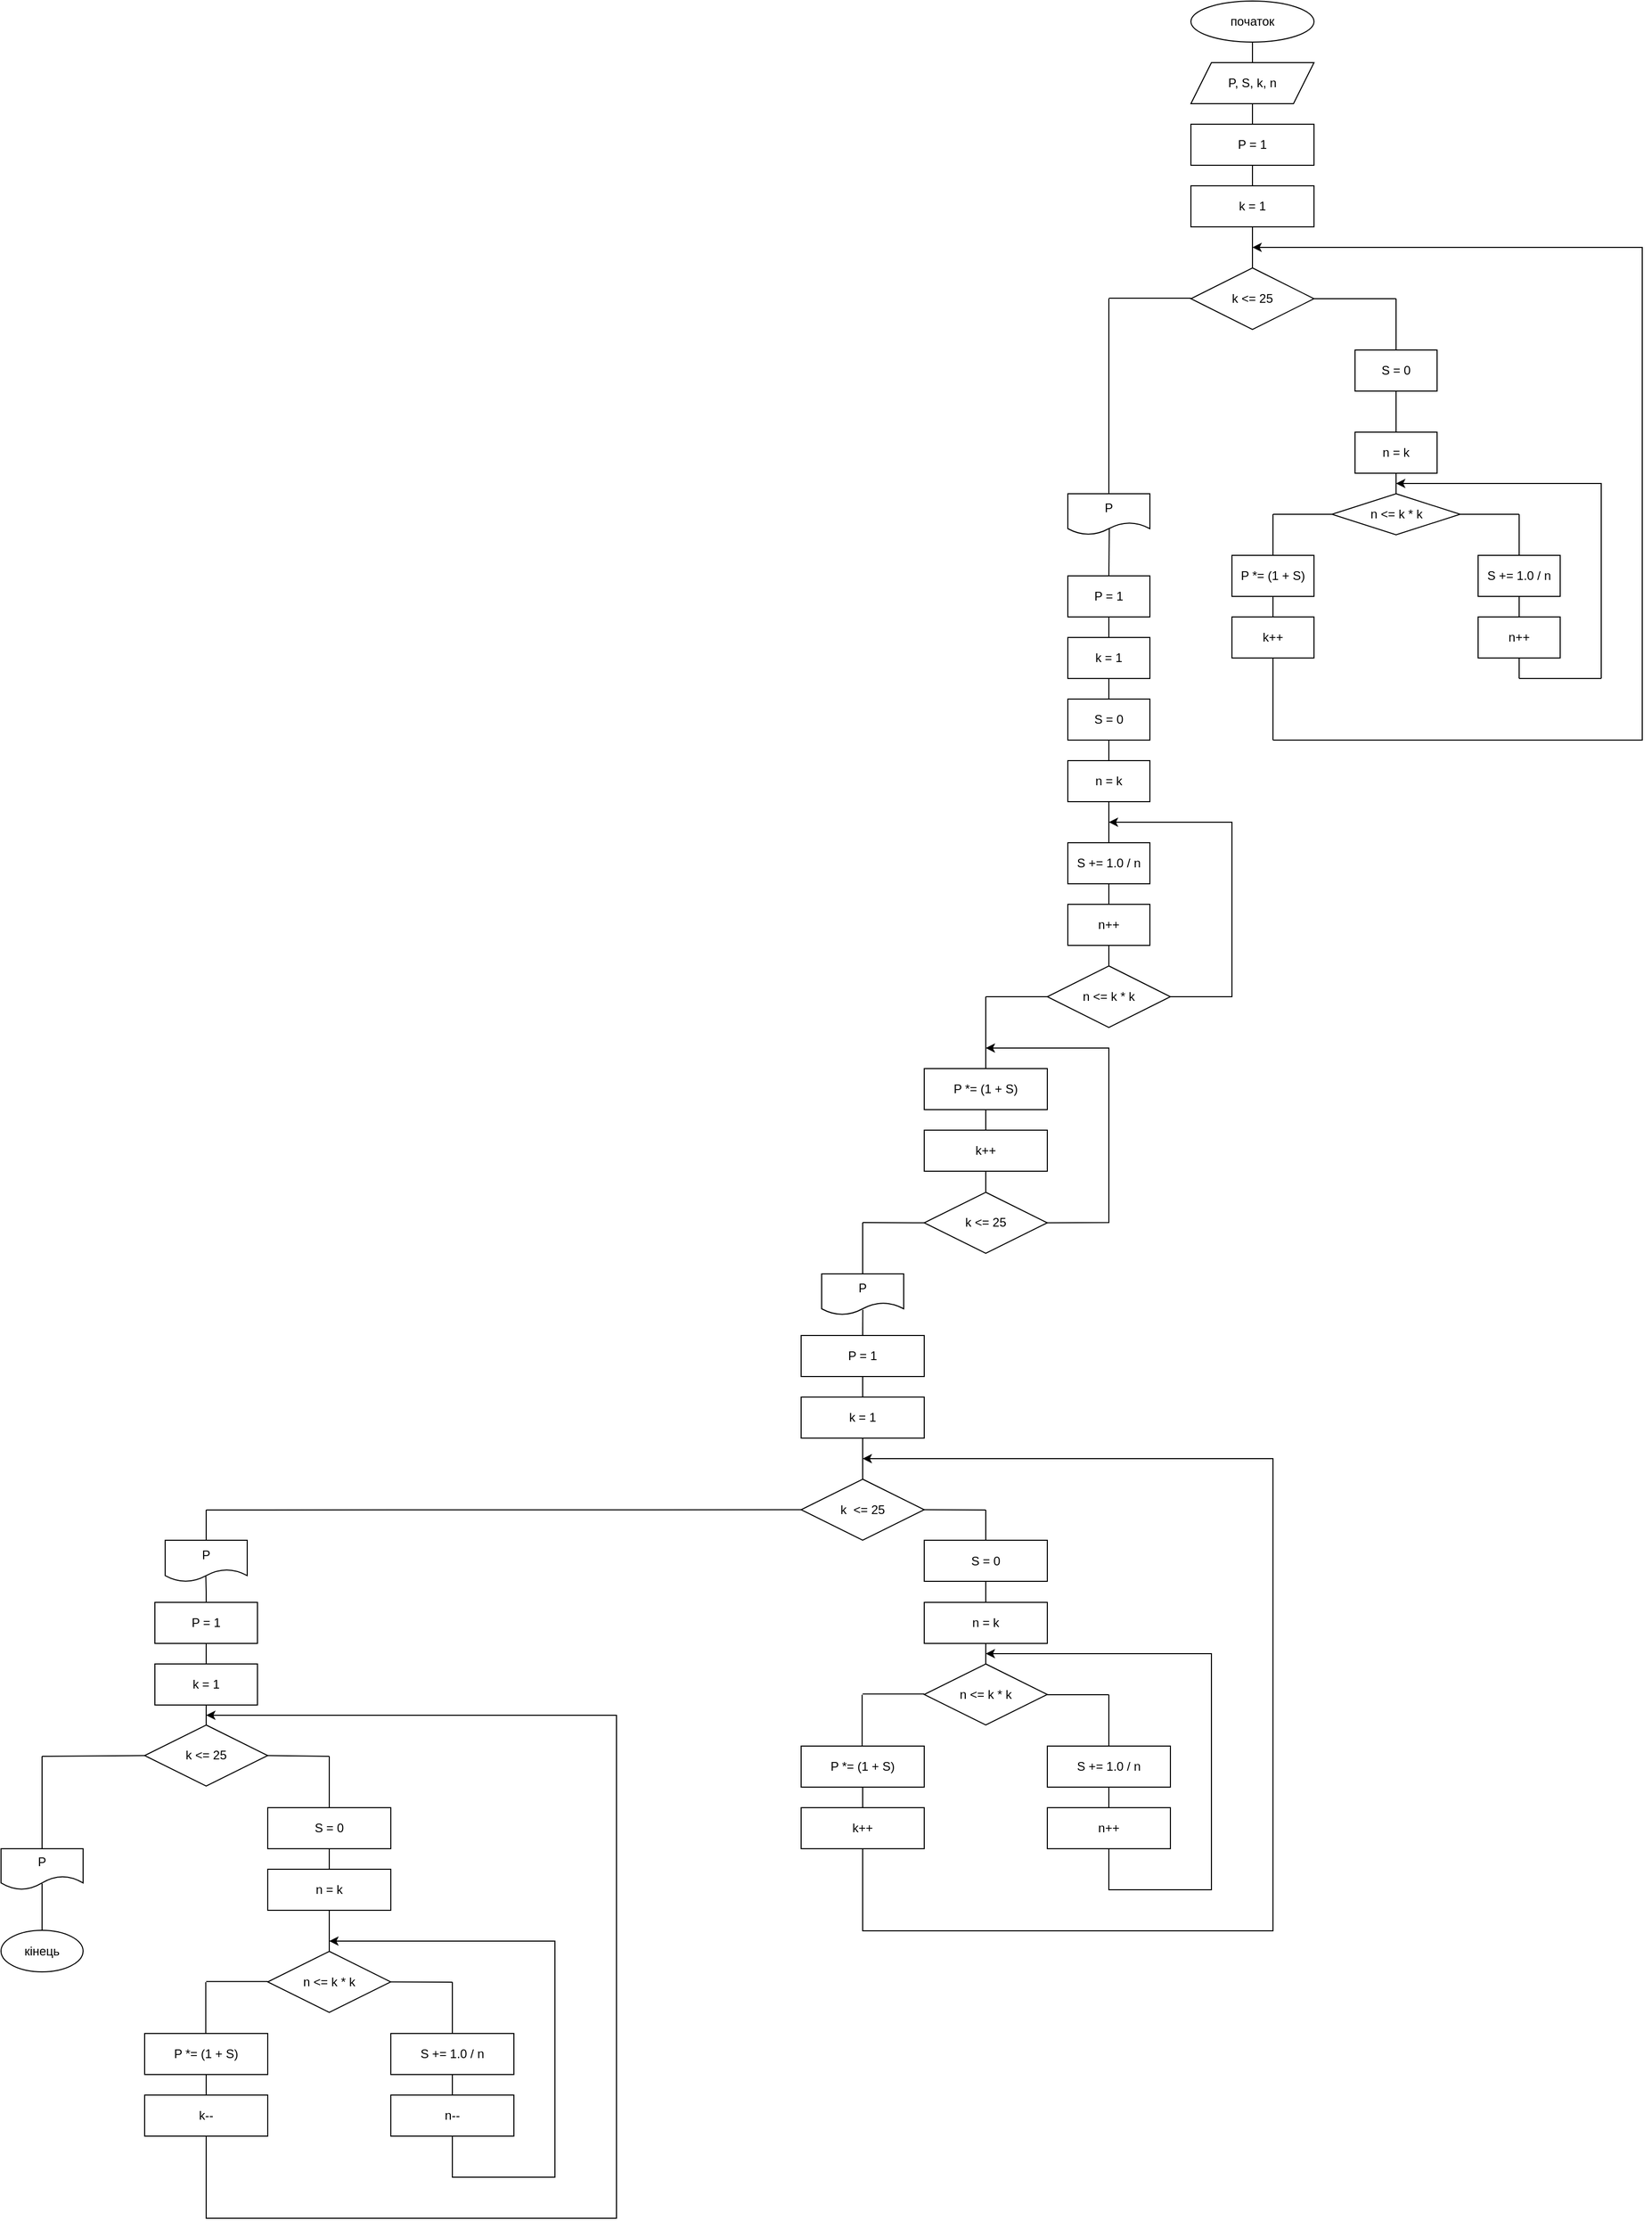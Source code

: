 <mxfile version="28.2.7">
  <diagram name="Сторінка-1" id="v0UHBk3bguWU-5nXkm_I">
    <mxGraphModel dx="3629" dy="1126" grid="1" gridSize="10" guides="1" tooltips="1" connect="1" arrows="1" fold="1" page="1" pageScale="1" pageWidth="1169" pageHeight="827" math="0" shadow="0">
      <root>
        <mxCell id="0" />
        <mxCell id="1" parent="0" />
        <mxCell id="T213ykVr_eoomQG6XMBW-1" value="початок" style="ellipse;whiteSpace=wrap;html=1;" parent="1" vertex="1">
          <mxGeometry x="280" y="40" width="120" height="40" as="geometry" />
        </mxCell>
        <mxCell id="T213ykVr_eoomQG6XMBW-2" value="" style="endArrow=none;html=1;rounded=0;entryX=0.5;entryY=1;entryDx=0;entryDy=0;" parent="1" target="T213ykVr_eoomQG6XMBW-1" edge="1">
          <mxGeometry width="50" height="50" relative="1" as="geometry">
            <mxPoint x="340" y="100" as="sourcePoint" />
            <mxPoint x="350" y="270" as="targetPoint" />
          </mxGeometry>
        </mxCell>
        <mxCell id="T213ykVr_eoomQG6XMBW-3" value="P, S, k, n" style="shape=parallelogram;perimeter=parallelogramPerimeter;whiteSpace=wrap;html=1;fixedSize=1;" parent="1" vertex="1">
          <mxGeometry x="280" y="100" width="120" height="40" as="geometry" />
        </mxCell>
        <mxCell id="T213ykVr_eoomQG6XMBW-4" value="" style="endArrow=none;html=1;rounded=0;entryX=0.5;entryY=1;entryDx=0;entryDy=0;" parent="1" target="T213ykVr_eoomQG6XMBW-3" edge="1">
          <mxGeometry width="50" height="50" relative="1" as="geometry">
            <mxPoint x="340" y="160" as="sourcePoint" />
            <mxPoint x="350" y="270" as="targetPoint" />
          </mxGeometry>
        </mxCell>
        <mxCell id="T213ykVr_eoomQG6XMBW-5" value="P = 1" style="rounded=0;whiteSpace=wrap;html=1;" parent="1" vertex="1">
          <mxGeometry x="280" y="160" width="120" height="40" as="geometry" />
        </mxCell>
        <mxCell id="T213ykVr_eoomQG6XMBW-6" value="" style="endArrow=none;html=1;rounded=0;entryX=0.5;entryY=1;entryDx=0;entryDy=0;" parent="1" target="T213ykVr_eoomQG6XMBW-5" edge="1">
          <mxGeometry width="50" height="50" relative="1" as="geometry">
            <mxPoint x="340" y="220" as="sourcePoint" />
            <mxPoint x="350" y="270" as="targetPoint" />
          </mxGeometry>
        </mxCell>
        <mxCell id="T213ykVr_eoomQG6XMBW-7" value="k = 1" style="rounded=0;whiteSpace=wrap;html=1;" parent="1" vertex="1">
          <mxGeometry x="280" y="220" width="120" height="40" as="geometry" />
        </mxCell>
        <mxCell id="T213ykVr_eoomQG6XMBW-8" value="" style="endArrow=none;html=1;rounded=0;entryX=0.5;entryY=1;entryDx=0;entryDy=0;" parent="1" target="T213ykVr_eoomQG6XMBW-7" edge="1">
          <mxGeometry width="50" height="50" relative="1" as="geometry">
            <mxPoint x="340" y="300" as="sourcePoint" />
            <mxPoint x="350" y="270" as="targetPoint" />
          </mxGeometry>
        </mxCell>
        <mxCell id="T213ykVr_eoomQG6XMBW-9" value="k &amp;lt;= 25" style="rhombus;whiteSpace=wrap;html=1;" parent="1" vertex="1">
          <mxGeometry x="280" y="300" width="120" height="60" as="geometry" />
        </mxCell>
        <mxCell id="T213ykVr_eoomQG6XMBW-10" value="" style="endArrow=none;html=1;rounded=0;exitX=1;exitY=0.5;exitDx=0;exitDy=0;" parent="1" source="T213ykVr_eoomQG6XMBW-9" edge="1">
          <mxGeometry width="50" height="50" relative="1" as="geometry">
            <mxPoint x="420" y="320" as="sourcePoint" />
            <mxPoint x="480" y="330" as="targetPoint" />
          </mxGeometry>
        </mxCell>
        <mxCell id="T213ykVr_eoomQG6XMBW-11" value="" style="endArrow=none;html=1;rounded=0;" parent="1" edge="1">
          <mxGeometry width="50" height="50" relative="1" as="geometry">
            <mxPoint x="480" y="380" as="sourcePoint" />
            <mxPoint x="480" y="330" as="targetPoint" />
          </mxGeometry>
        </mxCell>
        <mxCell id="T213ykVr_eoomQG6XMBW-12" value="S = 0" style="rounded=0;whiteSpace=wrap;html=1;" parent="1" vertex="1">
          <mxGeometry x="440" y="380" width="80" height="40" as="geometry" />
        </mxCell>
        <mxCell id="T213ykVr_eoomQG6XMBW-13" value="" style="endArrow=none;html=1;rounded=0;entryX=0.5;entryY=1;entryDx=0;entryDy=0;" parent="1" target="T213ykVr_eoomQG6XMBW-12" edge="1">
          <mxGeometry width="50" height="50" relative="1" as="geometry">
            <mxPoint x="480" y="460" as="sourcePoint" />
            <mxPoint x="470" y="300" as="targetPoint" />
          </mxGeometry>
        </mxCell>
        <mxCell id="T213ykVr_eoomQG6XMBW-14" value="n = k" style="rounded=0;whiteSpace=wrap;html=1;" parent="1" vertex="1">
          <mxGeometry x="440" y="460" width="80" height="40" as="geometry" />
        </mxCell>
        <mxCell id="T213ykVr_eoomQG6XMBW-15" value="" style="endArrow=none;html=1;rounded=0;entryX=0.5;entryY=1;entryDx=0;entryDy=0;" parent="1" target="T213ykVr_eoomQG6XMBW-14" edge="1">
          <mxGeometry width="50" height="50" relative="1" as="geometry">
            <mxPoint x="480" y="520" as="sourcePoint" />
            <mxPoint x="470" y="350" as="targetPoint" />
          </mxGeometry>
        </mxCell>
        <mxCell id="T213ykVr_eoomQG6XMBW-16" value="n &amp;lt;= k * k" style="rhombus;whiteSpace=wrap;html=1;" parent="1" vertex="1">
          <mxGeometry x="417.5" y="520" width="125" height="40" as="geometry" />
        </mxCell>
        <mxCell id="T213ykVr_eoomQG6XMBW-17" value="" style="endArrow=none;html=1;rounded=0;exitX=1;exitY=0.5;exitDx=0;exitDy=0;" parent="1" source="T213ykVr_eoomQG6XMBW-16" edge="1">
          <mxGeometry width="50" height="50" relative="1" as="geometry">
            <mxPoint x="420" y="400" as="sourcePoint" />
            <mxPoint x="600" y="540" as="targetPoint" />
          </mxGeometry>
        </mxCell>
        <mxCell id="T213ykVr_eoomQG6XMBW-18" value="" style="endArrow=none;html=1;rounded=0;" parent="1" edge="1">
          <mxGeometry width="50" height="50" relative="1" as="geometry">
            <mxPoint x="600" y="580" as="sourcePoint" />
            <mxPoint x="600" y="540" as="targetPoint" />
          </mxGeometry>
        </mxCell>
        <mxCell id="T213ykVr_eoomQG6XMBW-19" value="S += 1.0 / n" style="rounded=0;whiteSpace=wrap;html=1;" parent="1" vertex="1">
          <mxGeometry x="560" y="580" width="80" height="40" as="geometry" />
        </mxCell>
        <mxCell id="T213ykVr_eoomQG6XMBW-20" value="" style="endArrow=none;html=1;rounded=0;exitX=0.5;exitY=1;exitDx=0;exitDy=0;" parent="1" source="T213ykVr_eoomQG6XMBW-19" edge="1">
          <mxGeometry width="50" height="50" relative="1" as="geometry">
            <mxPoint x="420" y="420" as="sourcePoint" />
            <mxPoint x="600" y="641.6" as="targetPoint" />
          </mxGeometry>
        </mxCell>
        <mxCell id="T213ykVr_eoomQG6XMBW-21" value="n++" style="rounded=0;whiteSpace=wrap;html=1;" parent="1" vertex="1">
          <mxGeometry x="560" y="640" width="80" height="40" as="geometry" />
        </mxCell>
        <mxCell id="T213ykVr_eoomQG6XMBW-22" value="" style="endArrow=none;html=1;rounded=0;exitX=0.5;exitY=1;exitDx=0;exitDy=0;" parent="1" source="T213ykVr_eoomQG6XMBW-21" edge="1">
          <mxGeometry width="50" height="50" relative="1" as="geometry">
            <mxPoint x="420" y="520" as="sourcePoint" />
            <mxPoint x="600" y="700" as="targetPoint" />
          </mxGeometry>
        </mxCell>
        <mxCell id="T213ykVr_eoomQG6XMBW-23" value="" style="endArrow=none;html=1;rounded=0;" parent="1" edge="1">
          <mxGeometry width="50" height="50" relative="1" as="geometry">
            <mxPoint x="600" y="700" as="sourcePoint" />
            <mxPoint x="680" y="700" as="targetPoint" />
          </mxGeometry>
        </mxCell>
        <mxCell id="T213ykVr_eoomQG6XMBW-24" value="" style="endArrow=classic;html=1;rounded=0;" parent="1" edge="1">
          <mxGeometry width="50" height="50" relative="1" as="geometry">
            <mxPoint x="680" y="700" as="sourcePoint" />
            <mxPoint x="480" y="510" as="targetPoint" />
            <Array as="points">
              <mxPoint x="680" y="510" />
            </Array>
          </mxGeometry>
        </mxCell>
        <mxCell id="T213ykVr_eoomQG6XMBW-25" value="" style="endArrow=none;html=1;rounded=0;entryX=0;entryY=0.5;entryDx=0;entryDy=0;" parent="1" target="T213ykVr_eoomQG6XMBW-16" edge="1">
          <mxGeometry width="50" height="50" relative="1" as="geometry">
            <mxPoint x="360" y="540" as="sourcePoint" />
            <mxPoint x="400" y="500" as="targetPoint" />
          </mxGeometry>
        </mxCell>
        <mxCell id="T213ykVr_eoomQG6XMBW-26" value="" style="endArrow=none;html=1;rounded=0;" parent="1" edge="1">
          <mxGeometry width="50" height="50" relative="1" as="geometry">
            <mxPoint x="360" y="540" as="sourcePoint" />
            <mxPoint x="360" y="580" as="targetPoint" />
          </mxGeometry>
        </mxCell>
        <mxCell id="T213ykVr_eoomQG6XMBW-27" value="P *= (1 + S)" style="rounded=0;whiteSpace=wrap;html=1;" parent="1" vertex="1">
          <mxGeometry x="320" y="580" width="80" height="40" as="geometry" />
        </mxCell>
        <mxCell id="T213ykVr_eoomQG6XMBW-28" value="" style="endArrow=none;html=1;rounded=0;exitX=0.5;exitY=1;exitDx=0;exitDy=0;" parent="1" source="T213ykVr_eoomQG6XMBW-27" edge="1">
          <mxGeometry width="50" height="50" relative="1" as="geometry">
            <mxPoint x="380" y="550" as="sourcePoint" />
            <mxPoint x="360" y="640" as="targetPoint" />
          </mxGeometry>
        </mxCell>
        <mxCell id="T213ykVr_eoomQG6XMBW-29" value="k++" style="rounded=0;whiteSpace=wrap;html=1;" parent="1" vertex="1">
          <mxGeometry x="320" y="640" width="80" height="40" as="geometry" />
        </mxCell>
        <mxCell id="T213ykVr_eoomQG6XMBW-30" value="" style="endArrow=none;html=1;rounded=0;exitX=0.5;exitY=1;exitDx=0;exitDy=0;" parent="1" source="T213ykVr_eoomQG6XMBW-29" edge="1">
          <mxGeometry width="50" height="50" relative="1" as="geometry">
            <mxPoint x="380" y="590" as="sourcePoint" />
            <mxPoint x="360" y="760" as="targetPoint" />
          </mxGeometry>
        </mxCell>
        <mxCell id="T213ykVr_eoomQG6XMBW-31" value="" style="endArrow=classic;html=1;rounded=0;" parent="1" edge="1">
          <mxGeometry width="50" height="50" relative="1" as="geometry">
            <mxPoint x="360" y="760" as="sourcePoint" />
            <mxPoint x="340" y="280" as="targetPoint" />
            <Array as="points">
              <mxPoint x="720" y="760" />
              <mxPoint x="720" y="280" />
            </Array>
          </mxGeometry>
        </mxCell>
        <mxCell id="T213ykVr_eoomQG6XMBW-32" value="" style="endArrow=none;html=1;rounded=0;exitX=1;exitY=0.5;exitDx=0;exitDy=0;" parent="1" edge="1">
          <mxGeometry width="50" height="50" relative="1" as="geometry">
            <mxPoint x="200" y="329.5" as="sourcePoint" />
            <mxPoint x="280" y="329.5" as="targetPoint" />
          </mxGeometry>
        </mxCell>
        <mxCell id="T213ykVr_eoomQG6XMBW-33" value="" style="endArrow=none;html=1;rounded=0;" parent="1" edge="1">
          <mxGeometry width="50" height="50" relative="1" as="geometry">
            <mxPoint x="200" y="520" as="sourcePoint" />
            <mxPoint x="200" y="330" as="targetPoint" />
          </mxGeometry>
        </mxCell>
        <mxCell id="T213ykVr_eoomQG6XMBW-34" value="P" style="shape=document;whiteSpace=wrap;html=1;boundedLbl=1;" parent="1" vertex="1">
          <mxGeometry x="160" y="520" width="80" height="40" as="geometry" />
        </mxCell>
        <mxCell id="T213ykVr_eoomQG6XMBW-35" value="" style="endArrow=none;html=1;rounded=0;entryX=0.505;entryY=0.848;entryDx=0;entryDy=0;entryPerimeter=0;" parent="1" target="T213ykVr_eoomQG6XMBW-34" edge="1">
          <mxGeometry width="50" height="50" relative="1" as="geometry">
            <mxPoint x="200" y="600" as="sourcePoint" />
            <mxPoint x="320" y="540" as="targetPoint" />
          </mxGeometry>
        </mxCell>
        <mxCell id="T213ykVr_eoomQG6XMBW-36" value="P = 1" style="rounded=0;whiteSpace=wrap;html=1;" parent="1" vertex="1">
          <mxGeometry x="160" y="600" width="80" height="40" as="geometry" />
        </mxCell>
        <mxCell id="T213ykVr_eoomQG6XMBW-37" value="" style="endArrow=none;html=1;rounded=0;exitX=0.5;exitY=1;exitDx=0;exitDy=0;" parent="1" source="T213ykVr_eoomQG6XMBW-36" edge="1">
          <mxGeometry width="50" height="50" relative="1" as="geometry">
            <mxPoint x="240" y="590" as="sourcePoint" />
            <mxPoint x="200" y="660" as="targetPoint" />
          </mxGeometry>
        </mxCell>
        <mxCell id="T213ykVr_eoomQG6XMBW-38" value="k = 1" style="rounded=0;whiteSpace=wrap;html=1;" parent="1" vertex="1">
          <mxGeometry x="160" y="660" width="80" height="40" as="geometry" />
        </mxCell>
        <mxCell id="T213ykVr_eoomQG6XMBW-39" value="" style="endArrow=none;html=1;rounded=0;exitX=0.5;exitY=1;exitDx=0;exitDy=0;" parent="1" source="T213ykVr_eoomQG6XMBW-38" edge="1">
          <mxGeometry width="50" height="50" relative="1" as="geometry">
            <mxPoint x="240" y="590" as="sourcePoint" />
            <mxPoint x="200" y="720" as="targetPoint" />
          </mxGeometry>
        </mxCell>
        <mxCell id="T213ykVr_eoomQG6XMBW-40" value="S = 0" style="rounded=0;whiteSpace=wrap;html=1;" parent="1" vertex="1">
          <mxGeometry x="160" y="720" width="80" height="40" as="geometry" />
        </mxCell>
        <mxCell id="T213ykVr_eoomQG6XMBW-41" value="" style="endArrow=none;html=1;rounded=0;exitX=0.5;exitY=1;exitDx=0;exitDy=0;" parent="1" source="T213ykVr_eoomQG6XMBW-40" edge="1">
          <mxGeometry width="50" height="50" relative="1" as="geometry">
            <mxPoint x="240" y="620" as="sourcePoint" />
            <mxPoint x="200" y="780" as="targetPoint" />
          </mxGeometry>
        </mxCell>
        <mxCell id="T213ykVr_eoomQG6XMBW-42" value="n = k" style="rounded=0;whiteSpace=wrap;html=1;" parent="1" vertex="1">
          <mxGeometry x="160" y="780" width="80" height="40" as="geometry" />
        </mxCell>
        <mxCell id="T213ykVr_eoomQG6XMBW-43" value="" style="endArrow=none;html=1;rounded=0;exitX=0.5;exitY=1;exitDx=0;exitDy=0;" parent="1" source="T213ykVr_eoomQG6XMBW-42" edge="1">
          <mxGeometry width="50" height="50" relative="1" as="geometry">
            <mxPoint x="240" y="740" as="sourcePoint" />
            <mxPoint x="200" y="860" as="targetPoint" />
          </mxGeometry>
        </mxCell>
        <mxCell id="T213ykVr_eoomQG6XMBW-44" value="S += 1.0 / n" style="rounded=0;whiteSpace=wrap;html=1;" parent="1" vertex="1">
          <mxGeometry x="160" y="860" width="80" height="40" as="geometry" />
        </mxCell>
        <mxCell id="T213ykVr_eoomQG6XMBW-45" value="" style="endArrow=none;html=1;rounded=0;exitX=0.5;exitY=1;exitDx=0;exitDy=0;" parent="1" source="T213ykVr_eoomQG6XMBW-44" edge="1">
          <mxGeometry width="50" height="50" relative="1" as="geometry">
            <mxPoint x="240" y="810" as="sourcePoint" />
            <mxPoint x="200" y="920" as="targetPoint" />
          </mxGeometry>
        </mxCell>
        <mxCell id="T213ykVr_eoomQG6XMBW-46" value="n++" style="rounded=0;whiteSpace=wrap;html=1;" parent="1" vertex="1">
          <mxGeometry x="160" y="920" width="80" height="40" as="geometry" />
        </mxCell>
        <mxCell id="T213ykVr_eoomQG6XMBW-47" value="n &amp;lt;= k * k" style="rhombus;whiteSpace=wrap;html=1;" parent="1" vertex="1">
          <mxGeometry x="140" y="980" width="120" height="60" as="geometry" />
        </mxCell>
        <mxCell id="T213ykVr_eoomQG6XMBW-48" value="" style="endArrow=none;html=1;rounded=0;exitX=0.5;exitY=1;exitDx=0;exitDy=0;entryX=0.5;entryY=0;entryDx=0;entryDy=0;" parent="1" source="T213ykVr_eoomQG6XMBW-46" target="T213ykVr_eoomQG6XMBW-47" edge="1">
          <mxGeometry width="50" height="50" relative="1" as="geometry">
            <mxPoint x="240" y="880" as="sourcePoint" />
            <mxPoint x="290" y="830" as="targetPoint" />
          </mxGeometry>
        </mxCell>
        <mxCell id="T213ykVr_eoomQG6XMBW-49" value="" style="endArrow=classic;html=1;rounded=0;exitX=1;exitY=0.5;exitDx=0;exitDy=0;" parent="1" source="T213ykVr_eoomQG6XMBW-47" edge="1">
          <mxGeometry width="50" height="50" relative="1" as="geometry">
            <mxPoint x="240" y="880" as="sourcePoint" />
            <mxPoint x="200" y="840" as="targetPoint" />
            <Array as="points">
              <mxPoint x="320" y="1010" />
              <mxPoint x="320" y="840" />
            </Array>
          </mxGeometry>
        </mxCell>
        <mxCell id="T213ykVr_eoomQG6XMBW-50" value="" style="endArrow=none;html=1;rounded=0;exitX=0;exitY=0.5;exitDx=0;exitDy=0;" parent="1" source="T213ykVr_eoomQG6XMBW-47" edge="1">
          <mxGeometry width="50" height="50" relative="1" as="geometry">
            <mxPoint x="240" y="880" as="sourcePoint" />
            <mxPoint x="80" y="1010" as="targetPoint" />
          </mxGeometry>
        </mxCell>
        <mxCell id="T213ykVr_eoomQG6XMBW-51" value="" style="endArrow=none;html=1;rounded=0;" parent="1" edge="1">
          <mxGeometry width="50" height="50" relative="1" as="geometry">
            <mxPoint x="80" y="1010" as="sourcePoint" />
            <mxPoint x="80" y="1080" as="targetPoint" />
          </mxGeometry>
        </mxCell>
        <mxCell id="T213ykVr_eoomQG6XMBW-52" value="P *= (1 + S)" style="rounded=0;whiteSpace=wrap;html=1;" parent="1" vertex="1">
          <mxGeometry x="20" y="1080" width="120" height="40" as="geometry" />
        </mxCell>
        <mxCell id="T213ykVr_eoomQG6XMBW-53" value="" style="endArrow=none;html=1;rounded=0;exitX=0.5;exitY=1;exitDx=0;exitDy=0;" parent="1" source="T213ykVr_eoomQG6XMBW-52" edge="1">
          <mxGeometry width="50" height="50" relative="1" as="geometry">
            <mxPoint x="160" y="1100" as="sourcePoint" />
            <mxPoint x="80" y="1140" as="targetPoint" />
          </mxGeometry>
        </mxCell>
        <mxCell id="T213ykVr_eoomQG6XMBW-54" value="k++" style="rounded=0;whiteSpace=wrap;html=1;" parent="1" vertex="1">
          <mxGeometry x="20" y="1140" width="120" height="40" as="geometry" />
        </mxCell>
        <mxCell id="T213ykVr_eoomQG6XMBW-55" value="" style="endArrow=none;html=1;rounded=0;exitX=0.5;exitY=1;exitDx=0;exitDy=0;" parent="1" source="T213ykVr_eoomQG6XMBW-54" edge="1">
          <mxGeometry width="50" height="50" relative="1" as="geometry">
            <mxPoint x="160" y="1100" as="sourcePoint" />
            <mxPoint x="80" y="1200" as="targetPoint" />
          </mxGeometry>
        </mxCell>
        <mxCell id="T213ykVr_eoomQG6XMBW-56" value="k &amp;lt;= 25" style="rhombus;whiteSpace=wrap;html=1;" parent="1" vertex="1">
          <mxGeometry x="20" y="1200.5" width="120" height="59.5" as="geometry" />
        </mxCell>
        <mxCell id="T213ykVr_eoomQG6XMBW-57" value="" style="endArrow=classic;html=1;rounded=0;exitX=1;exitY=0.5;exitDx=0;exitDy=0;" parent="1" source="T213ykVr_eoomQG6XMBW-56" edge="1">
          <mxGeometry width="50" height="50" relative="1" as="geometry">
            <mxPoint x="160" y="1170" as="sourcePoint" />
            <mxPoint x="80" y="1060" as="targetPoint" />
            <Array as="points">
              <mxPoint x="200" y="1230" />
              <mxPoint x="200" y="1060" />
            </Array>
          </mxGeometry>
        </mxCell>
        <mxCell id="T213ykVr_eoomQG6XMBW-60" value="" style="endArrow=none;html=1;rounded=0;exitX=0;exitY=0.5;exitDx=0;exitDy=0;" parent="1" source="T213ykVr_eoomQG6XMBW-56" edge="1">
          <mxGeometry width="50" height="50" relative="1" as="geometry">
            <mxPoint x="40" y="1240" as="sourcePoint" />
            <mxPoint x="-40" y="1230" as="targetPoint" />
          </mxGeometry>
        </mxCell>
        <mxCell id="T213ykVr_eoomQG6XMBW-61" value="" style="endArrow=none;html=1;rounded=0;" parent="1" edge="1">
          <mxGeometry width="50" height="50" relative="1" as="geometry">
            <mxPoint x="-40" y="1280" as="sourcePoint" />
            <mxPoint x="-40" y="1230" as="targetPoint" />
          </mxGeometry>
        </mxCell>
        <mxCell id="T213ykVr_eoomQG6XMBW-62" value="P" style="shape=document;whiteSpace=wrap;html=1;boundedLbl=1;" parent="1" vertex="1">
          <mxGeometry x="-80" y="1280" width="80" height="40" as="geometry" />
        </mxCell>
        <mxCell id="T213ykVr_eoomQG6XMBW-63" value="" style="endArrow=none;html=1;rounded=0;entryX=0.502;entryY=0.875;entryDx=0;entryDy=0;entryPerimeter=0;" parent="1" target="T213ykVr_eoomQG6XMBW-62" edge="1">
          <mxGeometry width="50" height="50" relative="1" as="geometry">
            <mxPoint x="-40" y="1340" as="sourcePoint" />
            <mxPoint x="-40.17" y="1320" as="targetPoint" />
            <Array as="points">
              <mxPoint x="-40" y="1340" />
            </Array>
          </mxGeometry>
        </mxCell>
        <mxCell id="T213ykVr_eoomQG6XMBW-64" value="P = 1" style="rounded=0;whiteSpace=wrap;html=1;" parent="1" vertex="1">
          <mxGeometry x="-100" y="1340" width="120" height="40" as="geometry" />
        </mxCell>
        <mxCell id="T213ykVr_eoomQG6XMBW-65" value="" style="endArrow=none;html=1;rounded=0;exitX=0.5;exitY=1;exitDx=0;exitDy=0;" parent="1" source="T213ykVr_eoomQG6XMBW-64" edge="1">
          <mxGeometry width="50" height="50" relative="1" as="geometry">
            <mxPoint x="10" y="1290" as="sourcePoint" />
            <mxPoint x="-40" y="1400" as="targetPoint" />
          </mxGeometry>
        </mxCell>
        <mxCell id="T213ykVr_eoomQG6XMBW-66" value="k = 1" style="rounded=0;whiteSpace=wrap;html=1;" parent="1" vertex="1">
          <mxGeometry x="-100" y="1400" width="120" height="40" as="geometry" />
        </mxCell>
        <mxCell id="T213ykVr_eoomQG6XMBW-67" value="" style="endArrow=none;html=1;rounded=0;exitX=0.5;exitY=1;exitDx=0;exitDy=0;" parent="1" source="T213ykVr_eoomQG6XMBW-66" edge="1">
          <mxGeometry width="50" height="50" relative="1" as="geometry">
            <mxPoint x="10" y="1310" as="sourcePoint" />
            <mxPoint x="-40" y="1480" as="targetPoint" />
          </mxGeometry>
        </mxCell>
        <mxCell id="T213ykVr_eoomQG6XMBW-68" value="k&amp;nbsp; &amp;lt;= 25" style="rhombus;whiteSpace=wrap;html=1;" parent="1" vertex="1">
          <mxGeometry x="-100" y="1480" width="120" height="59.5" as="geometry" />
        </mxCell>
        <mxCell id="T213ykVr_eoomQG6XMBW-69" value="" style="endArrow=none;html=1;rounded=0;exitX=1;exitY=0.5;exitDx=0;exitDy=0;" parent="1" source="T213ykVr_eoomQG6XMBW-68" edge="1">
          <mxGeometry width="50" height="50" relative="1" as="geometry">
            <mxPoint x="10" y="1440" as="sourcePoint" />
            <mxPoint x="80" y="1510" as="targetPoint" />
          </mxGeometry>
        </mxCell>
        <mxCell id="T213ykVr_eoomQG6XMBW-70" value="" style="endArrow=none;html=1;rounded=0;" parent="1" edge="1">
          <mxGeometry width="50" height="50" relative="1" as="geometry">
            <mxPoint x="80" y="1510" as="sourcePoint" />
            <mxPoint x="80" y="1540" as="targetPoint" />
          </mxGeometry>
        </mxCell>
        <mxCell id="T213ykVr_eoomQG6XMBW-72" value="S = 0" style="rounded=0;whiteSpace=wrap;html=1;" parent="1" vertex="1">
          <mxGeometry x="20" y="1539.5" width="120" height="40" as="geometry" />
        </mxCell>
        <mxCell id="T213ykVr_eoomQG6XMBW-73" value="" style="endArrow=none;html=1;rounded=0;exitX=0.5;exitY=1;exitDx=0;exitDy=0;" parent="1" source="T213ykVr_eoomQG6XMBW-72" edge="1">
          <mxGeometry width="50" height="50" relative="1" as="geometry">
            <mxPoint x="10" y="1480" as="sourcePoint" />
            <mxPoint x="80" y="1600" as="targetPoint" />
          </mxGeometry>
        </mxCell>
        <mxCell id="T213ykVr_eoomQG6XMBW-74" value="n = k" style="rounded=0;whiteSpace=wrap;html=1;" parent="1" vertex="1">
          <mxGeometry x="20" y="1600" width="120" height="40" as="geometry" />
        </mxCell>
        <mxCell id="T213ykVr_eoomQG6XMBW-75" value="" style="endArrow=none;html=1;rounded=0;exitX=0.5;exitY=1;exitDx=0;exitDy=0;" parent="1" source="T213ykVr_eoomQG6XMBW-74" edge="1">
          <mxGeometry width="50" height="50" relative="1" as="geometry">
            <mxPoint x="10" y="1580" as="sourcePoint" />
            <mxPoint x="80" y="1660" as="targetPoint" />
          </mxGeometry>
        </mxCell>
        <mxCell id="T213ykVr_eoomQG6XMBW-78" value="" style="endArrow=none;html=1;rounded=0;entryX=0;entryY=0.5;entryDx=0;entryDy=0;" parent="1" target="T213ykVr_eoomQG6XMBW-68" edge="1">
          <mxGeometry width="50" height="50" relative="1" as="geometry">
            <mxPoint x="-680" y="1510" as="sourcePoint" />
            <mxPoint x="-80" y="1490" as="targetPoint" />
          </mxGeometry>
        </mxCell>
        <mxCell id="T213ykVr_eoomQG6XMBW-85" value="n &amp;lt;= k * k" style="rhombus;whiteSpace=wrap;html=1;" parent="1" vertex="1">
          <mxGeometry x="20" y="1660" width="120" height="59.5" as="geometry" />
        </mxCell>
        <mxCell id="T213ykVr_eoomQG6XMBW-86" value="" style="endArrow=none;html=1;rounded=0;" parent="1" edge="1">
          <mxGeometry width="50" height="50" relative="1" as="geometry">
            <mxPoint x="140" y="1690" as="sourcePoint" />
            <mxPoint x="200" y="1690" as="targetPoint" />
          </mxGeometry>
        </mxCell>
        <mxCell id="T213ykVr_eoomQG6XMBW-87" value="" style="endArrow=none;html=1;rounded=0;" parent="1" edge="1">
          <mxGeometry width="50" height="50" relative="1" as="geometry">
            <mxPoint x="200" y="1740" as="sourcePoint" />
            <mxPoint x="200" y="1690" as="targetPoint" />
          </mxGeometry>
        </mxCell>
        <mxCell id="T213ykVr_eoomQG6XMBW-88" value="S += 1.0 / n" style="rounded=0;whiteSpace=wrap;html=1;" parent="1" vertex="1">
          <mxGeometry x="140" y="1740" width="120" height="40" as="geometry" />
        </mxCell>
        <mxCell id="T213ykVr_eoomQG6XMBW-89" value="" style="endArrow=none;html=1;rounded=0;" parent="1" edge="1">
          <mxGeometry width="50" height="50" relative="1" as="geometry">
            <mxPoint x="200" y="1800" as="sourcePoint" />
            <mxPoint x="200" y="1780" as="targetPoint" />
          </mxGeometry>
        </mxCell>
        <mxCell id="T213ykVr_eoomQG6XMBW-90" value="n++" style="rounded=0;whiteSpace=wrap;html=1;" parent="1" vertex="1">
          <mxGeometry x="140" y="1800" width="120" height="40" as="geometry" />
        </mxCell>
        <mxCell id="T213ykVr_eoomQG6XMBW-91" value="" style="endArrow=classic;html=1;rounded=0;exitX=0.5;exitY=1;exitDx=0;exitDy=0;" parent="1" source="T213ykVr_eoomQG6XMBW-90" edge="1">
          <mxGeometry width="50" height="50" relative="1" as="geometry">
            <mxPoint x="90" y="1820" as="sourcePoint" />
            <mxPoint x="80" y="1650" as="targetPoint" />
            <Array as="points">
              <mxPoint x="200" y="1880" />
              <mxPoint x="300" y="1880" />
              <mxPoint x="300" y="1650" />
            </Array>
          </mxGeometry>
        </mxCell>
        <mxCell id="T213ykVr_eoomQG6XMBW-92" value="" style="endArrow=none;html=1;rounded=0;" parent="1" edge="1">
          <mxGeometry width="50" height="50" relative="1" as="geometry">
            <mxPoint x="-40" y="1689.22" as="sourcePoint" />
            <mxPoint x="20" y="1689.22" as="targetPoint" />
          </mxGeometry>
        </mxCell>
        <mxCell id="T213ykVr_eoomQG6XMBW-93" value="" style="endArrow=none;html=1;rounded=0;" parent="1" edge="1">
          <mxGeometry width="50" height="50" relative="1" as="geometry">
            <mxPoint x="-40.53" y="1740" as="sourcePoint" />
            <mxPoint x="-40.53" y="1690" as="targetPoint" />
          </mxGeometry>
        </mxCell>
        <mxCell id="T213ykVr_eoomQG6XMBW-94" value="P *= (1 + S)" style="rounded=0;whiteSpace=wrap;html=1;" parent="1" vertex="1">
          <mxGeometry x="-100" y="1740" width="120" height="40" as="geometry" />
        </mxCell>
        <mxCell id="T213ykVr_eoomQG6XMBW-95" value="" style="endArrow=none;html=1;rounded=0;exitX=0.5;exitY=1;exitDx=0;exitDy=0;" parent="1" source="T213ykVr_eoomQG6XMBW-94" edge="1">
          <mxGeometry width="50" height="50" relative="1" as="geometry">
            <mxPoint x="60" y="1820" as="sourcePoint" />
            <mxPoint x="-40" y="1800" as="targetPoint" />
          </mxGeometry>
        </mxCell>
        <mxCell id="T213ykVr_eoomQG6XMBW-96" value="k++" style="rounded=0;whiteSpace=wrap;html=1;" parent="1" vertex="1">
          <mxGeometry x="-100" y="1800" width="120" height="40" as="geometry" />
        </mxCell>
        <mxCell id="T213ykVr_eoomQG6XMBW-97" value="" style="endArrow=classic;html=1;rounded=0;exitX=0.5;exitY=1;exitDx=0;exitDy=0;" parent="1" source="T213ykVr_eoomQG6XMBW-96" edge="1">
          <mxGeometry width="50" height="50" relative="1" as="geometry">
            <mxPoint x="60" y="1870" as="sourcePoint" />
            <mxPoint x="-40" y="1460" as="targetPoint" />
            <Array as="points">
              <mxPoint x="-40" y="1920" />
              <mxPoint x="360" y="1920" />
              <mxPoint x="360" y="1460" />
            </Array>
          </mxGeometry>
        </mxCell>
        <mxCell id="-tWR_6xvnYIw_k4LsGsC-1" value="" style="endArrow=none;html=1;rounded=0;" edge="1" parent="1">
          <mxGeometry width="50" height="50" relative="1" as="geometry">
            <mxPoint x="-680" y="1540" as="sourcePoint" />
            <mxPoint x="-680" y="1510" as="targetPoint" />
          </mxGeometry>
        </mxCell>
        <mxCell id="-tWR_6xvnYIw_k4LsGsC-2" value="P" style="shape=document;whiteSpace=wrap;html=1;boundedLbl=1;" vertex="1" parent="1">
          <mxGeometry x="-720" y="1539.5" width="80" height="40.5" as="geometry" />
        </mxCell>
        <mxCell id="-tWR_6xvnYIw_k4LsGsC-3" value="" style="endArrow=none;html=1;rounded=0;entryX=0.496;entryY=0.864;entryDx=0;entryDy=0;entryPerimeter=0;" edge="1" parent="1" target="-tWR_6xvnYIw_k4LsGsC-2">
          <mxGeometry width="50" height="50" relative="1" as="geometry">
            <mxPoint x="-680" y="1600" as="sourcePoint" />
            <mxPoint x="-550" y="1650" as="targetPoint" />
            <Array as="points">
              <mxPoint x="-680" y="1590" />
            </Array>
          </mxGeometry>
        </mxCell>
        <mxCell id="-tWR_6xvnYIw_k4LsGsC-4" value="P = 1" style="rounded=0;whiteSpace=wrap;html=1;" vertex="1" parent="1">
          <mxGeometry x="-730" y="1600" width="100" height="40" as="geometry" />
        </mxCell>
        <mxCell id="-tWR_6xvnYIw_k4LsGsC-5" value="" style="endArrow=none;html=1;rounded=0;exitX=0.5;exitY=1;exitDx=0;exitDy=0;" edge="1" parent="1" source="-tWR_6xvnYIw_k4LsGsC-4">
          <mxGeometry width="50" height="50" relative="1" as="geometry">
            <mxPoint x="-640" y="1590" as="sourcePoint" />
            <mxPoint x="-680" y="1660" as="targetPoint" />
          </mxGeometry>
        </mxCell>
        <mxCell id="-tWR_6xvnYIw_k4LsGsC-6" value="k = 1" style="rounded=0;whiteSpace=wrap;html=1;" vertex="1" parent="1">
          <mxGeometry x="-730" y="1660" width="100" height="40" as="geometry" />
        </mxCell>
        <mxCell id="-tWR_6xvnYIw_k4LsGsC-7" value="" style="endArrow=none;html=1;rounded=0;exitX=0.5;exitY=1;exitDx=0;exitDy=0;" edge="1" parent="1" source="-tWR_6xvnYIw_k4LsGsC-6">
          <mxGeometry width="50" height="50" relative="1" as="geometry">
            <mxPoint x="-640" y="1630" as="sourcePoint" />
            <mxPoint x="-680" y="1720" as="targetPoint" />
          </mxGeometry>
        </mxCell>
        <mxCell id="-tWR_6xvnYIw_k4LsGsC-8" value="k &amp;lt;= 25" style="rhombus;whiteSpace=wrap;html=1;" vertex="1" parent="1">
          <mxGeometry x="-740" y="1719.5" width="120" height="59.5" as="geometry" />
        </mxCell>
        <mxCell id="-tWR_6xvnYIw_k4LsGsC-9" value="" style="endArrow=none;html=1;rounded=0;exitX=1;exitY=0.5;exitDx=0;exitDy=0;" edge="1" parent="1" source="-tWR_6xvnYIw_k4LsGsC-8">
          <mxGeometry width="50" height="50" relative="1" as="geometry">
            <mxPoint x="-570" y="1750" as="sourcePoint" />
            <mxPoint x="-560" y="1750" as="targetPoint" />
          </mxGeometry>
        </mxCell>
        <mxCell id="-tWR_6xvnYIw_k4LsGsC-10" value="" style="endArrow=none;html=1;rounded=0;" edge="1" parent="1">
          <mxGeometry width="50" height="50" relative="1" as="geometry">
            <mxPoint x="-560" y="1750" as="sourcePoint" />
            <mxPoint x="-560" y="1800" as="targetPoint" />
          </mxGeometry>
        </mxCell>
        <mxCell id="-tWR_6xvnYIw_k4LsGsC-11" value="S = 0" style="rounded=0;whiteSpace=wrap;html=1;" vertex="1" parent="1">
          <mxGeometry x="-620" y="1800" width="120" height="40" as="geometry" />
        </mxCell>
        <mxCell id="-tWR_6xvnYIw_k4LsGsC-12" value="" style="endArrow=none;html=1;rounded=0;entryX=0.5;entryY=1;entryDx=0;entryDy=0;" edge="1" parent="1" target="-tWR_6xvnYIw_k4LsGsC-11">
          <mxGeometry width="50" height="50" relative="1" as="geometry">
            <mxPoint x="-560" y="1860" as="sourcePoint" />
            <mxPoint x="-580" y="1770" as="targetPoint" />
          </mxGeometry>
        </mxCell>
        <mxCell id="-tWR_6xvnYIw_k4LsGsC-14" value="n = k" style="rounded=0;whiteSpace=wrap;html=1;" vertex="1" parent="1">
          <mxGeometry x="-620" y="1860" width="120" height="40" as="geometry" />
        </mxCell>
        <mxCell id="-tWR_6xvnYIw_k4LsGsC-15" value="" style="endArrow=none;html=1;rounded=0;entryX=0.5;entryY=1;entryDx=0;entryDy=0;" edge="1" parent="1" target="-tWR_6xvnYIw_k4LsGsC-14">
          <mxGeometry width="50" height="50" relative="1" as="geometry">
            <mxPoint x="-560" y="1940" as="sourcePoint" />
            <mxPoint x="-580" y="1830" as="targetPoint" />
          </mxGeometry>
        </mxCell>
        <mxCell id="-tWR_6xvnYIw_k4LsGsC-16" value="n &amp;lt;= k * k" style="rhombus;whiteSpace=wrap;html=1;" vertex="1" parent="1">
          <mxGeometry x="-620" y="1940" width="120" height="59.5" as="geometry" />
        </mxCell>
        <mxCell id="-tWR_6xvnYIw_k4LsGsC-17" value="" style="endArrow=none;html=1;rounded=0;exitX=1;exitY=0.5;exitDx=0;exitDy=0;" edge="1" parent="1" source="-tWR_6xvnYIw_k4LsGsC-16">
          <mxGeometry width="50" height="50" relative="1" as="geometry">
            <mxPoint x="-510" y="1970" as="sourcePoint" />
            <mxPoint x="-440" y="1970" as="targetPoint" />
          </mxGeometry>
        </mxCell>
        <mxCell id="-tWR_6xvnYIw_k4LsGsC-18" value="" style="endArrow=none;html=1;rounded=0;" edge="1" parent="1">
          <mxGeometry width="50" height="50" relative="1" as="geometry">
            <mxPoint x="-440" y="1970" as="sourcePoint" />
            <mxPoint x="-440" y="2020" as="targetPoint" />
          </mxGeometry>
        </mxCell>
        <mxCell id="-tWR_6xvnYIw_k4LsGsC-19" value="S += 1.0 / n" style="rounded=0;whiteSpace=wrap;html=1;" vertex="1" parent="1">
          <mxGeometry x="-500" y="2020" width="120" height="40" as="geometry" />
        </mxCell>
        <mxCell id="-tWR_6xvnYIw_k4LsGsC-20" value="" style="endArrow=none;html=1;rounded=0;exitX=0.5;exitY=1;exitDx=0;exitDy=0;" edge="1" parent="1" source="-tWR_6xvnYIw_k4LsGsC-19">
          <mxGeometry width="50" height="50" relative="1" as="geometry">
            <mxPoint x="-510" y="2020" as="sourcePoint" />
            <mxPoint x="-440" y="2080" as="targetPoint" />
          </mxGeometry>
        </mxCell>
        <mxCell id="-tWR_6xvnYIw_k4LsGsC-21" value="n--" style="rounded=0;whiteSpace=wrap;html=1;" vertex="1" parent="1">
          <mxGeometry x="-500" y="2080" width="120" height="40" as="geometry" />
        </mxCell>
        <mxCell id="-tWR_6xvnYIw_k4LsGsC-22" value="" style="endArrow=classic;html=1;rounded=0;exitX=0.5;exitY=1;exitDx=0;exitDy=0;" edge="1" parent="1" source="-tWR_6xvnYIw_k4LsGsC-21">
          <mxGeometry width="50" height="50" relative="1" as="geometry">
            <mxPoint x="-510" y="2070" as="sourcePoint" />
            <mxPoint x="-560" y="1930" as="targetPoint" />
            <Array as="points">
              <mxPoint x="-440" y="2160" />
              <mxPoint x="-340" y="2160" />
              <mxPoint x="-340" y="1930" />
            </Array>
          </mxGeometry>
        </mxCell>
        <mxCell id="-tWR_6xvnYIw_k4LsGsC-23" value="" style="endArrow=none;html=1;rounded=0;exitX=1;exitY=0.5;exitDx=0;exitDy=0;" edge="1" parent="1">
          <mxGeometry width="50" height="50" relative="1" as="geometry">
            <mxPoint x="-680" y="1969.38" as="sourcePoint" />
            <mxPoint x="-620" y="1969.38" as="targetPoint" />
          </mxGeometry>
        </mxCell>
        <mxCell id="-tWR_6xvnYIw_k4LsGsC-24" value="" style="endArrow=none;html=1;rounded=0;" edge="1" parent="1">
          <mxGeometry width="50" height="50" relative="1" as="geometry">
            <mxPoint x="-680.37" y="1970" as="sourcePoint" />
            <mxPoint x="-680.37" y="2020" as="targetPoint" />
          </mxGeometry>
        </mxCell>
        <mxCell id="-tWR_6xvnYIw_k4LsGsC-25" value="P *= (1 + S)" style="rounded=0;whiteSpace=wrap;html=1;" vertex="1" parent="1">
          <mxGeometry x="-740" y="2020" width="120" height="40" as="geometry" />
        </mxCell>
        <mxCell id="-tWR_6xvnYIw_k4LsGsC-26" value="" style="endArrow=none;html=1;rounded=0;exitX=0.5;exitY=1;exitDx=0;exitDy=0;" edge="1" parent="1" source="-tWR_6xvnYIw_k4LsGsC-25">
          <mxGeometry width="50" height="50" relative="1" as="geometry">
            <mxPoint x="-610" y="2070" as="sourcePoint" />
            <mxPoint x="-680" y="2080" as="targetPoint" />
          </mxGeometry>
        </mxCell>
        <mxCell id="-tWR_6xvnYIw_k4LsGsC-27" value="k--" style="rounded=0;whiteSpace=wrap;html=1;" vertex="1" parent="1">
          <mxGeometry x="-740" y="2080" width="120" height="40" as="geometry" />
        </mxCell>
        <mxCell id="-tWR_6xvnYIw_k4LsGsC-28" value="" style="endArrow=classic;html=1;rounded=0;exitX=0.5;exitY=1;exitDx=0;exitDy=0;" edge="1" parent="1" source="-tWR_6xvnYIw_k4LsGsC-27">
          <mxGeometry width="50" height="50" relative="1" as="geometry">
            <mxPoint x="-610" y="2070" as="sourcePoint" />
            <mxPoint x="-680" y="1710" as="targetPoint" />
            <Array as="points">
              <mxPoint x="-680" y="2200" />
              <mxPoint x="-280" y="2200" />
              <mxPoint x="-280" y="1710" />
            </Array>
          </mxGeometry>
        </mxCell>
        <mxCell id="-tWR_6xvnYIw_k4LsGsC-29" value="" style="endArrow=none;html=1;rounded=0;entryX=0;entryY=0.5;entryDx=0;entryDy=0;" edge="1" parent="1" target="-tWR_6xvnYIw_k4LsGsC-8">
          <mxGeometry width="50" height="50" relative="1" as="geometry">
            <mxPoint x="-840" y="1750" as="sourcePoint" />
            <mxPoint x="-780" y="1860" as="targetPoint" />
          </mxGeometry>
        </mxCell>
        <mxCell id="-tWR_6xvnYIw_k4LsGsC-30" value="" style="endArrow=none;html=1;rounded=0;" edge="1" parent="1">
          <mxGeometry width="50" height="50" relative="1" as="geometry">
            <mxPoint x="-840" y="1840" as="sourcePoint" />
            <mxPoint x="-840" y="1750" as="targetPoint" />
          </mxGeometry>
        </mxCell>
        <mxCell id="-tWR_6xvnYIw_k4LsGsC-31" value="P" style="shape=document;whiteSpace=wrap;html=1;boundedLbl=1;size=0.333;" vertex="1" parent="1">
          <mxGeometry x="-880" y="1840" width="80" height="40" as="geometry" />
        </mxCell>
        <mxCell id="-tWR_6xvnYIw_k4LsGsC-32" value="" style="endArrow=none;html=1;rounded=0;" edge="1" parent="1">
          <mxGeometry width="50" height="50" relative="1" as="geometry">
            <mxPoint x="-840" y="1920" as="sourcePoint" />
            <mxPoint x="-840" y="1874" as="targetPoint" />
          </mxGeometry>
        </mxCell>
        <mxCell id="-tWR_6xvnYIw_k4LsGsC-33" value="кінець" style="ellipse;whiteSpace=wrap;html=1;" vertex="1" parent="1">
          <mxGeometry x="-880" y="1919.5" width="80" height="40.5" as="geometry" />
        </mxCell>
      </root>
    </mxGraphModel>
  </diagram>
</mxfile>
